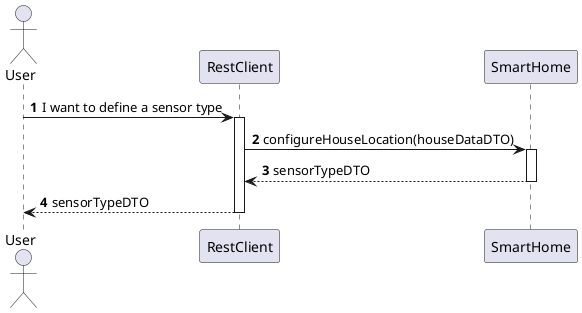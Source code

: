 @startuml
'https://plantuml.com/sequence-diagram

!pragma layout smetana

autonumber

actor "User" as User
participant "RestClient" as RC
participant "SmartHome" as SH


User -> RC : I want to define a sensor type
activate RC

RC -> SH : configureHouseLocation(houseDataDTO)
activate SH

SH --> RC : sensorTypeDTO
deactivate SH

RC --> User : sensorTypeDTO
deactivate RC

@enduml